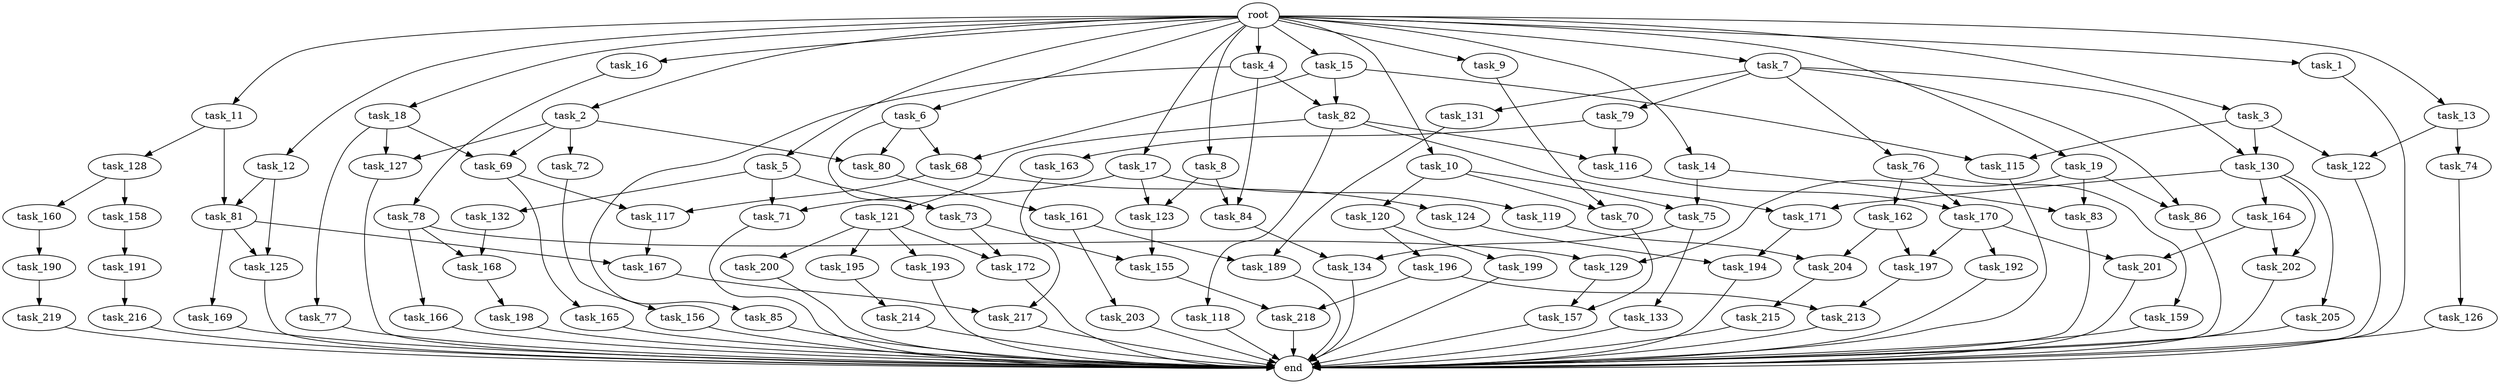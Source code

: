 digraph G {
  task_116 [size="773094113280.000000"];
  task_163 [size="695784701952.000000"];
  task_15 [size="1024.000000"];
  task_169 [size="214748364800.000000"];
  task_161 [size="34359738368.000000"];
  end [size="0.000000"];
  task_7 [size="1024.000000"];
  task_128 [size="420906795008.000000"];
  task_119 [size="695784701952.000000"];
  task_166 [size="420906795008.000000"];
  task_79 [size="77309411328.000000"];
  task_75 [size="730144440320.000000"];
  task_214 [size="549755813888.000000"];
  task_204 [size="730144440320.000000"];
  task_117 [size="498216206336.000000"];
  task_196 [size="137438953472.000000"];
  task_72 [size="309237645312.000000"];
  task_9 [size="1024.000000"];
  task_155 [size="936302870528.000000"];
  task_216 [size="214748364800.000000"];
  task_131 [size="77309411328.000000"];
  task_121 [size="77309411328.000000"];
  task_164 [size="137438953472.000000"];
  task_217 [size="635655159808.000000"];
  task_130 [size="111669149696.000000"];
  task_73 [size="1408749273088.000000"];
  task_172 [size="1554778161152.000000"];
  task_77 [size="695784701952.000000"];
  task_85 [size="695784701952.000000"];
  task_170 [size="936302870528.000000"];
  task_18 [size="1024.000000"];
  task_159 [size="858993459200.000000"];
  task_118 [size="77309411328.000000"];
  task_68 [size="1717986918400.000000"];
  task_82 [size="1554778161152.000000"];
  task_134 [size="627065225216.000000"];
  task_115 [size="893353197568.000000"];
  task_160 [size="858993459200.000000"];
  task_11 [size="1024.000000"];
  task_83 [size="730144440320.000000"];
  task_167 [size="910533066752.000000"];
  task_125 [size="249108103168.000000"];
  task_1 [size="1024.000000"];
  task_78 [size="137438953472.000000"];
  task_133 [size="77309411328.000000"];
  task_86 [size="498216206336.000000"];
  task_157 [size="68719476736.000000"];
  task_156 [size="549755813888.000000"];
  task_201 [size="833223655424.000000"];
  task_189 [size="730144440320.000000"];
  task_69 [size="1005022347264.000000"];
  task_171 [size="214748364800.000000"];
  task_162 [size="858993459200.000000"];
  task_165 [size="420906795008.000000"];
  task_80 [size="1168231104512.000000"];
  task_123 [size="773094113280.000000"];
  task_194 [size="498216206336.000000"];
  task_190 [size="858993459200.000000"];
  task_213 [size="274877906944.000000"];
  task_205 [size="137438953472.000000"];
  task_127 [size="1005022347264.000000"];
  task_19 [size="1024.000000"];
  task_195 [size="695784701952.000000"];
  task_191 [size="309237645312.000000"];
  task_3 [size="1024.000000"];
  task_192 [size="695784701952.000000"];
  task_129 [size="841813590016.000000"];
  task_4 [size="1024.000000"];
  task_10 [size="1024.000000"];
  task_81 [size="455266533376.000000"];
  task_70 [size="1116691496960.000000"];
  task_71 [size="1245540515840.000000"];
  task_16 [size="1024.000000"];
  task_14 [size="1024.000000"];
  task_132 [size="549755813888.000000"];
  task_12 [size="1024.000000"];
  task_13 [size="1024.000000"];
  task_126 [size="34359738368.000000"];
  task_158 [size="858993459200.000000"];
  task_5 [size="1024.000000"];
  task_203 [size="34359738368.000000"];
  task_6 [size="1024.000000"];
  task_219 [size="549755813888.000000"];
  task_124 [size="77309411328.000000"];
  task_2 [size="1024.000000"];
  task_84 [size="773094113280.000000"];
  task_198 [size="34359738368.000000"];
  task_193 [size="695784701952.000000"];
  task_74 [size="34359738368.000000"];
  task_17 [size="1024.000000"];
  task_76 [size="77309411328.000000"];
  task_202 [size="274877906944.000000"];
  task_120 [size="420906795008.000000"];
  task_200 [size="695784701952.000000"];
  root [size="0.000000"];
  task_197 [size="1391569403904.000000"];
  task_8 [size="1024.000000"];
  task_168 [size="970662608896.000000"];
  task_199 [size="137438953472.000000"];
  task_218 [size="171798691840.000000"];
  task_215 [size="549755813888.000000"];
  task_122 [size="68719476736.000000"];

  task_116 -> task_170 [size="75497472.000000"];
  task_163 -> task_217 [size="411041792.000000"];
  task_15 -> task_68 [size="838860800.000000"];
  task_15 -> task_82 [size="838860800.000000"];
  task_15 -> task_115 [size="838860800.000000"];
  task_169 -> end [size="1.000000"];
  task_161 -> task_189 [size="33554432.000000"];
  task_161 -> task_203 [size="33554432.000000"];
  task_7 -> task_76 [size="75497472.000000"];
  task_7 -> task_130 [size="75497472.000000"];
  task_7 -> task_79 [size="75497472.000000"];
  task_7 -> task_86 [size="75497472.000000"];
  task_7 -> task_131 [size="75497472.000000"];
  task_128 -> task_158 [size="838860800.000000"];
  task_128 -> task_160 [size="838860800.000000"];
  task_119 -> task_204 [size="33554432.000000"];
  task_166 -> end [size="1.000000"];
  task_79 -> task_116 [size="679477248.000000"];
  task_79 -> task_163 [size="679477248.000000"];
  task_75 -> task_133 [size="75497472.000000"];
  task_75 -> task_134 [size="75497472.000000"];
  task_214 -> end [size="1.000000"];
  task_204 -> task_215 [size="536870912.000000"];
  task_117 -> task_167 [size="679477248.000000"];
  task_196 -> task_213 [size="134217728.000000"];
  task_196 -> task_218 [size="134217728.000000"];
  task_72 -> task_156 [size="536870912.000000"];
  task_9 -> task_70 [size="679477248.000000"];
  task_155 -> task_218 [size="33554432.000000"];
  task_216 -> end [size="1.000000"];
  task_131 -> task_189 [size="679477248.000000"];
  task_121 -> task_193 [size="679477248.000000"];
  task_121 -> task_200 [size="679477248.000000"];
  task_121 -> task_195 [size="679477248.000000"];
  task_121 -> task_172 [size="679477248.000000"];
  task_164 -> task_201 [size="134217728.000000"];
  task_164 -> task_202 [size="134217728.000000"];
  task_217 -> end [size="1.000000"];
  task_130 -> task_164 [size="134217728.000000"];
  task_130 -> task_171 [size="134217728.000000"];
  task_130 -> task_202 [size="134217728.000000"];
  task_130 -> task_205 [size="134217728.000000"];
  task_73 -> task_155 [size="838860800.000000"];
  task_73 -> task_172 [size="838860800.000000"];
  task_172 -> end [size="1.000000"];
  task_77 -> end [size="1.000000"];
  task_85 -> end [size="1.000000"];
  task_170 -> task_201 [size="679477248.000000"];
  task_170 -> task_192 [size="679477248.000000"];
  task_170 -> task_197 [size="679477248.000000"];
  task_18 -> task_77 [size="679477248.000000"];
  task_18 -> task_127 [size="679477248.000000"];
  task_18 -> task_69 [size="679477248.000000"];
  task_159 -> end [size="1.000000"];
  task_118 -> end [size="1.000000"];
  task_68 -> task_117 [size="75497472.000000"];
  task_68 -> task_124 [size="75497472.000000"];
  task_82 -> task_118 [size="75497472.000000"];
  task_82 -> task_116 [size="75497472.000000"];
  task_82 -> task_171 [size="75497472.000000"];
  task_82 -> task_121 [size="75497472.000000"];
  task_134 -> end [size="1.000000"];
  task_115 -> end [size="1.000000"];
  task_160 -> task_190 [size="838860800.000000"];
  task_11 -> task_81 [size="411041792.000000"];
  task_11 -> task_128 [size="411041792.000000"];
  task_83 -> end [size="1.000000"];
  task_167 -> task_217 [size="209715200.000000"];
  task_125 -> end [size="1.000000"];
  task_1 -> end [size="1.000000"];
  task_78 -> task_166 [size="411041792.000000"];
  task_78 -> task_168 [size="411041792.000000"];
  task_78 -> task_129 [size="411041792.000000"];
  task_133 -> end [size="1.000000"];
  task_86 -> end [size="1.000000"];
  task_157 -> end [size="1.000000"];
  task_156 -> end [size="1.000000"];
  task_201 -> end [size="1.000000"];
  task_189 -> end [size="1.000000"];
  task_69 -> task_117 [size="411041792.000000"];
  task_69 -> task_165 [size="411041792.000000"];
  task_171 -> task_194 [size="411041792.000000"];
  task_162 -> task_204 [size="679477248.000000"];
  task_162 -> task_197 [size="679477248.000000"];
  task_165 -> end [size="1.000000"];
  task_80 -> task_161 [size="33554432.000000"];
  task_123 -> task_155 [size="75497472.000000"];
  task_194 -> end [size="1.000000"];
  task_190 -> task_219 [size="536870912.000000"];
  task_213 -> end [size="1.000000"];
  task_205 -> end [size="1.000000"];
  task_127 -> end [size="1.000000"];
  task_19 -> task_83 [size="411041792.000000"];
  task_19 -> task_86 [size="411041792.000000"];
  task_19 -> task_129 [size="411041792.000000"];
  task_195 -> task_214 [size="536870912.000000"];
  task_191 -> task_216 [size="209715200.000000"];
  task_3 -> task_130 [size="33554432.000000"];
  task_3 -> task_122 [size="33554432.000000"];
  task_3 -> task_115 [size="33554432.000000"];
  task_192 -> end [size="1.000000"];
  task_129 -> task_157 [size="33554432.000000"];
  task_4 -> task_84 [size="679477248.000000"];
  task_4 -> task_82 [size="679477248.000000"];
  task_4 -> task_85 [size="679477248.000000"];
  task_10 -> task_75 [size="411041792.000000"];
  task_10 -> task_120 [size="411041792.000000"];
  task_10 -> task_70 [size="411041792.000000"];
  task_81 -> task_167 [size="209715200.000000"];
  task_81 -> task_169 [size="209715200.000000"];
  task_81 -> task_125 [size="209715200.000000"];
  task_70 -> task_157 [size="33554432.000000"];
  task_71 -> end [size="1.000000"];
  task_16 -> task_78 [size="134217728.000000"];
  task_14 -> task_75 [size="301989888.000000"];
  task_14 -> task_83 [size="301989888.000000"];
  task_132 -> task_168 [size="536870912.000000"];
  task_12 -> task_81 [size="33554432.000000"];
  task_12 -> task_125 [size="33554432.000000"];
  task_13 -> task_122 [size="33554432.000000"];
  task_13 -> task_74 [size="33554432.000000"];
  task_126 -> end [size="1.000000"];
  task_158 -> task_191 [size="301989888.000000"];
  task_5 -> task_73 [size="536870912.000000"];
  task_5 -> task_132 [size="536870912.000000"];
  task_5 -> task_71 [size="536870912.000000"];
  task_203 -> end [size="1.000000"];
  task_6 -> task_68 [size="838860800.000000"];
  task_6 -> task_73 [size="838860800.000000"];
  task_6 -> task_80 [size="838860800.000000"];
  task_219 -> end [size="1.000000"];
  task_124 -> task_194 [size="75497472.000000"];
  task_2 -> task_72 [size="301989888.000000"];
  task_2 -> task_80 [size="301989888.000000"];
  task_2 -> task_127 [size="301989888.000000"];
  task_2 -> task_69 [size="301989888.000000"];
  task_84 -> task_134 [size="536870912.000000"];
  task_198 -> end [size="1.000000"];
  task_193 -> end [size="1.000000"];
  task_74 -> task_126 [size="33554432.000000"];
  task_17 -> task_119 [size="679477248.000000"];
  task_17 -> task_71 [size="679477248.000000"];
  task_17 -> task_123 [size="679477248.000000"];
  task_76 -> task_170 [size="838860800.000000"];
  task_76 -> task_162 [size="838860800.000000"];
  task_76 -> task_159 [size="838860800.000000"];
  task_202 -> end [size="1.000000"];
  task_120 -> task_199 [size="134217728.000000"];
  task_120 -> task_196 [size="134217728.000000"];
  task_200 -> end [size="1.000000"];
  root -> task_13 [size="1.000000"];
  root -> task_17 [size="1.000000"];
  root -> task_3 [size="1.000000"];
  root -> task_4 [size="1.000000"];
  root -> task_11 [size="1.000000"];
  root -> task_15 [size="1.000000"];
  root -> task_10 [size="1.000000"];
  root -> task_6 [size="1.000000"];
  root -> task_9 [size="1.000000"];
  root -> task_16 [size="1.000000"];
  root -> task_8 [size="1.000000"];
  root -> task_18 [size="1.000000"];
  root -> task_1 [size="1.000000"];
  root -> task_5 [size="1.000000"];
  root -> task_19 [size="1.000000"];
  root -> task_2 [size="1.000000"];
  root -> task_14 [size="1.000000"];
  root -> task_7 [size="1.000000"];
  root -> task_12 [size="1.000000"];
  task_197 -> task_213 [size="134217728.000000"];
  task_8 -> task_84 [size="75497472.000000"];
  task_8 -> task_123 [size="75497472.000000"];
  task_168 -> task_198 [size="33554432.000000"];
  task_199 -> end [size="1.000000"];
  task_218 -> end [size="1.000000"];
  task_215 -> end [size="1.000000"];
  task_122 -> end [size="1.000000"];
}
